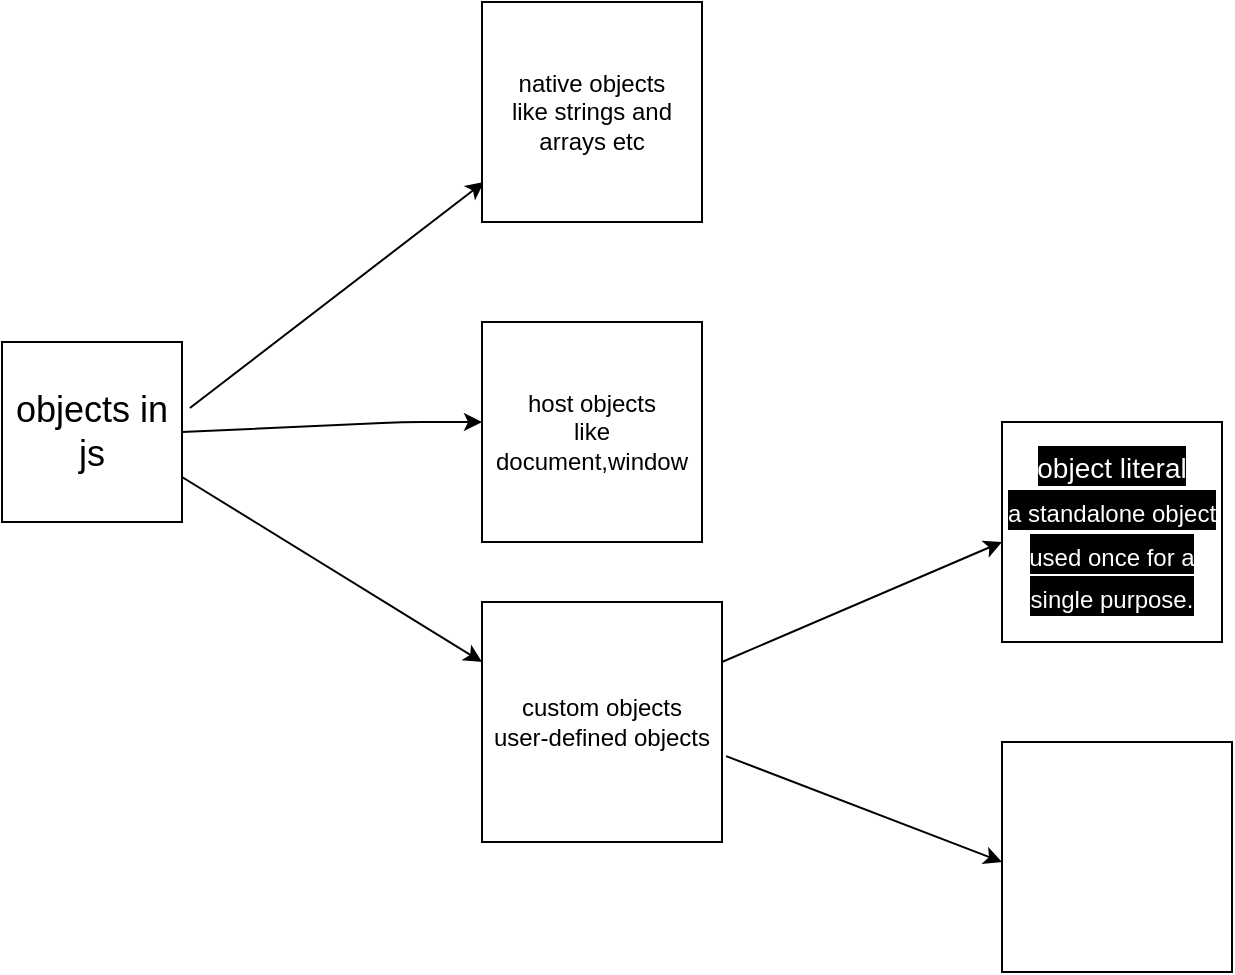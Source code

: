 <mxfile>
    <diagram id="mvGKxc8eJxKteeK92lLP" name="Page-1">
        <mxGraphModel dx="475" dy="515" grid="1" gridSize="10" guides="1" tooltips="1" connect="1" arrows="1" fold="1" page="1" pageScale="1" pageWidth="850" pageHeight="1100" math="0" shadow="0">
            <root>
                <mxCell id="0"/>
                <mxCell id="1" parent="0"/>
                <mxCell id="2" value="&lt;font style=&quot;font-size: 18px;&quot;&gt;objects in js&lt;/font&gt;" style="whiteSpace=wrap;html=1;aspect=fixed;" parent="1" vertex="1">
                    <mxGeometry x="60" y="250" width="90" height="90" as="geometry"/>
                </mxCell>
                <mxCell id="5" value="" style="endArrow=classic;html=1;fontSize=18;exitX=1.044;exitY=0.367;exitDx=0;exitDy=0;exitPerimeter=0;" parent="1" source="2" edge="1">
                    <mxGeometry width="50" height="50" relative="1" as="geometry">
                        <mxPoint x="270" y="290" as="sourcePoint"/>
                        <mxPoint x="300.979" y="170" as="targetPoint"/>
                    </mxGeometry>
                </mxCell>
                <mxCell id="7" value="&lt;span style=&quot;background-color: rgb(0, 0, 0);&quot;&gt;&lt;font color=&quot;#ffffff&quot;&gt;&lt;font style=&quot;font-size: 14px;&quot;&gt;object literal&lt;br&gt;&lt;/font&gt;&lt;span style=&quot;font-size: 12px;&quot;&gt;a standalone object&lt;/span&gt;&lt;br&gt;&lt;span style=&quot;font-size: 12px;&quot;&gt;used once for a&lt;/span&gt;&lt;br&gt;&lt;span style=&quot;font-size: 12px;&quot;&gt;single purpose.&lt;/span&gt;&lt;/font&gt;&lt;/span&gt;" style="whiteSpace=wrap;html=1;aspect=fixed;fontSize=18;" parent="1" vertex="1">
                    <mxGeometry x="560" y="290" width="110" height="110" as="geometry"/>
                </mxCell>
                <mxCell id="9" value="object class" style="whiteSpace=wrap;html=1;aspect=fixed;labelBackgroundColor=none;fontSize=14;fontColor=#FFFFFF;" parent="1" vertex="1">
                    <mxGeometry x="560" y="450" width="115" height="115" as="geometry"/>
                </mxCell>
                <mxCell id="10" value="" style="endArrow=classic;html=1;exitX=1;exitY=0.5;exitDx=0;exitDy=0;" edge="1" parent="1" source="2">
                    <mxGeometry width="50" height="50" relative="1" as="geometry">
                        <mxPoint x="230" y="310" as="sourcePoint"/>
                        <mxPoint x="300" y="290" as="targetPoint"/>
                        <Array as="points">
                            <mxPoint x="260" y="290"/>
                        </Array>
                    </mxGeometry>
                </mxCell>
                <mxCell id="11" value="" style="endArrow=classic;html=1;exitX=1;exitY=0.75;exitDx=0;exitDy=0;entryX=0;entryY=0.25;entryDx=0;entryDy=0;" edge="1" parent="1" source="2" target="14">
                    <mxGeometry width="50" height="50" relative="1" as="geometry">
                        <mxPoint x="220" y="280" as="sourcePoint"/>
                        <mxPoint x="290" y="400" as="targetPoint"/>
                    </mxGeometry>
                </mxCell>
                <mxCell id="12" value="native objects&lt;br&gt;like strings and arrays etc" style="whiteSpace=wrap;html=1;aspect=fixed;" vertex="1" parent="1">
                    <mxGeometry x="300" y="80" width="110" height="110" as="geometry"/>
                </mxCell>
                <mxCell id="13" value="host objects&lt;br&gt;like document,window" style="whiteSpace=wrap;html=1;aspect=fixed;" vertex="1" parent="1">
                    <mxGeometry x="300" y="240" width="110" height="110" as="geometry"/>
                </mxCell>
                <mxCell id="14" value="custom objects&lt;br&gt;user-defined objects" style="whiteSpace=wrap;html=1;aspect=fixed;" vertex="1" parent="1">
                    <mxGeometry x="300" y="380" width="120" height="120" as="geometry"/>
                </mxCell>
                <mxCell id="15" value="" style="endArrow=classic;html=1;exitX=1;exitY=0.25;exitDx=0;exitDy=0;" edge="1" parent="1" source="14">
                    <mxGeometry width="50" height="50" relative="1" as="geometry">
                        <mxPoint x="430" y="410" as="sourcePoint"/>
                        <mxPoint x="560" y="350" as="targetPoint"/>
                    </mxGeometry>
                </mxCell>
                <mxCell id="16" value="" style="endArrow=classic;html=1;exitX=1.017;exitY=0.642;exitDx=0;exitDy=0;exitPerimeter=0;" edge="1" parent="1" source="14">
                    <mxGeometry width="50" height="50" relative="1" as="geometry">
                        <mxPoint x="470" y="340" as="sourcePoint"/>
                        <mxPoint x="560" y="510" as="targetPoint"/>
                    </mxGeometry>
                </mxCell>
            </root>
        </mxGraphModel>
    </diagram>
</mxfile>
